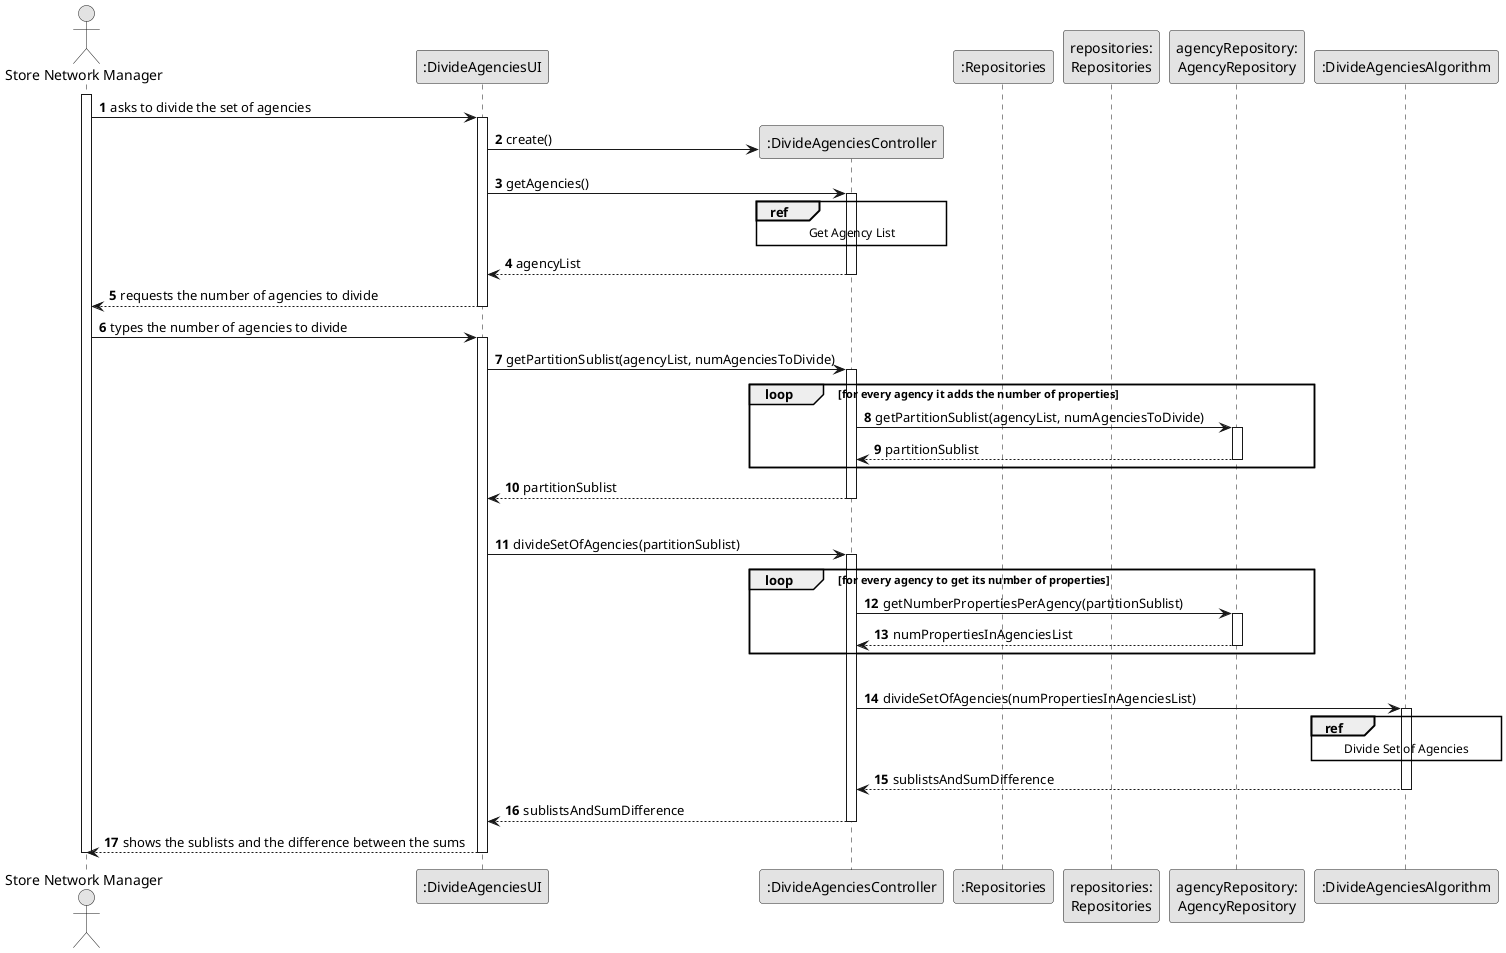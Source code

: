 @startuml
skinparam monochrome true
skinparam packageStyle rectangle
skinparam shadowing false

autonumber

'hide footbox
actor "Store Network Manager" as SNM
participant ":DivideAgenciesUI" as UI
participant ":DivideAgenciesController" as CTRL
participant ":Repositories" as RepositorySingleton
participant "repositories:\nRepositories" as PLAT
participant "agencyRepository:\nAgencyRepository" as AgencyRepository
participant ":DivideAgenciesAlgorithm" as DivideAgenciesAlgorithm



activate SNM

    SNM -> UI : asks to divide the set of agencies
    activate UI

        UI -> CTRL** : create()
        UI -> CTRL : getAgencies()
        activate CTRL

            ref over CTRL
                Get Agency List
            end ref

            CTRL --> UI : agencyList
        deactivate CTRL

        UI --> SNM : requests the number of agencies to divide
    deactivate UI

    SNM -> UI : types the number of agencies to divide
    activate UI

        UI -> CTRL : getPartitionSublist(agencyList, numAgenciesToDivide)
        activate CTRL

            loop for every agency it adds the number of properties

                CTRL -> AgencyRepository : getPartitionSublist(agencyList, numAgenciesToDivide)
                activate AgencyRepository

                    AgencyRepository --> CTRL : partitionSublist
                deactivate AgencyRepository

            end

            CTRL --> UI : partitionSublist
        deactivate CTRL

        |||

        UI -> CTRL : divideSetOfAgencies(partitionSublist)
        activate CTRL

            loop for every agency to get its number of properties

                CTRL -> AgencyRepository : getNumberPropertiesPerAgency(partitionSublist)
                activate AgencyRepository

                    AgencyRepository --> CTRL : numPropertiesInAgenciesList
                deactivate AgencyRepository

            end

            |||

            CTRL -> DivideAgenciesAlgorithm : divideSetOfAgencies(numPropertiesInAgenciesList)
            activate DivideAgenciesAlgorithm

                ref over DivideAgenciesAlgorithm
                    Divide Set of Agencies
                end ref

                DivideAgenciesAlgorithm --> CTRL : sublistsAndSumDifference
        deactivate DivideAgenciesAlgorithm

        CTRL --> UI : sublistsAndSumDifference
        deactivate CTRL

        UI --> SNM : shows the sublists and the difference between the sums
    deactivate UI

deactivate SNM

@enduml